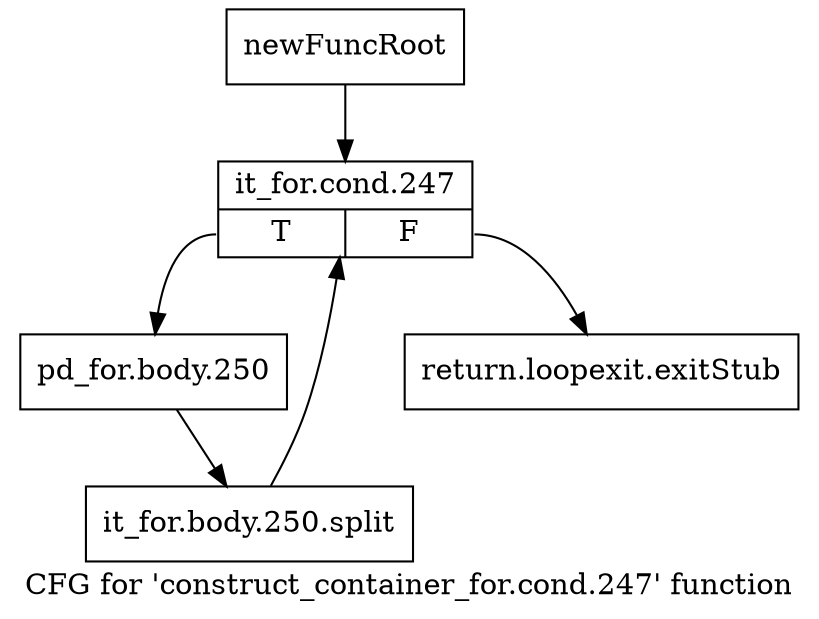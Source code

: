 digraph "CFG for 'construct_container_for.cond.247' function" {
	label="CFG for 'construct_container_for.cond.247' function";

	Node0xc6e6820 [shape=record,label="{newFuncRoot}"];
	Node0xc6e6820 -> Node0xc6e8790;
	Node0xc6e8740 [shape=record,label="{return.loopexit.exitStub}"];
	Node0xc6e8790 [shape=record,label="{it_for.cond.247|{<s0>T|<s1>F}}"];
	Node0xc6e8790:s0 -> Node0xc6e87e0;
	Node0xc6e8790:s1 -> Node0xc6e8740;
	Node0xc6e87e0 [shape=record,label="{pd_for.body.250}"];
	Node0xc6e87e0 -> Node0xfe7a340;
	Node0xfe7a340 [shape=record,label="{it_for.body.250.split}"];
	Node0xfe7a340 -> Node0xc6e8790;
}
